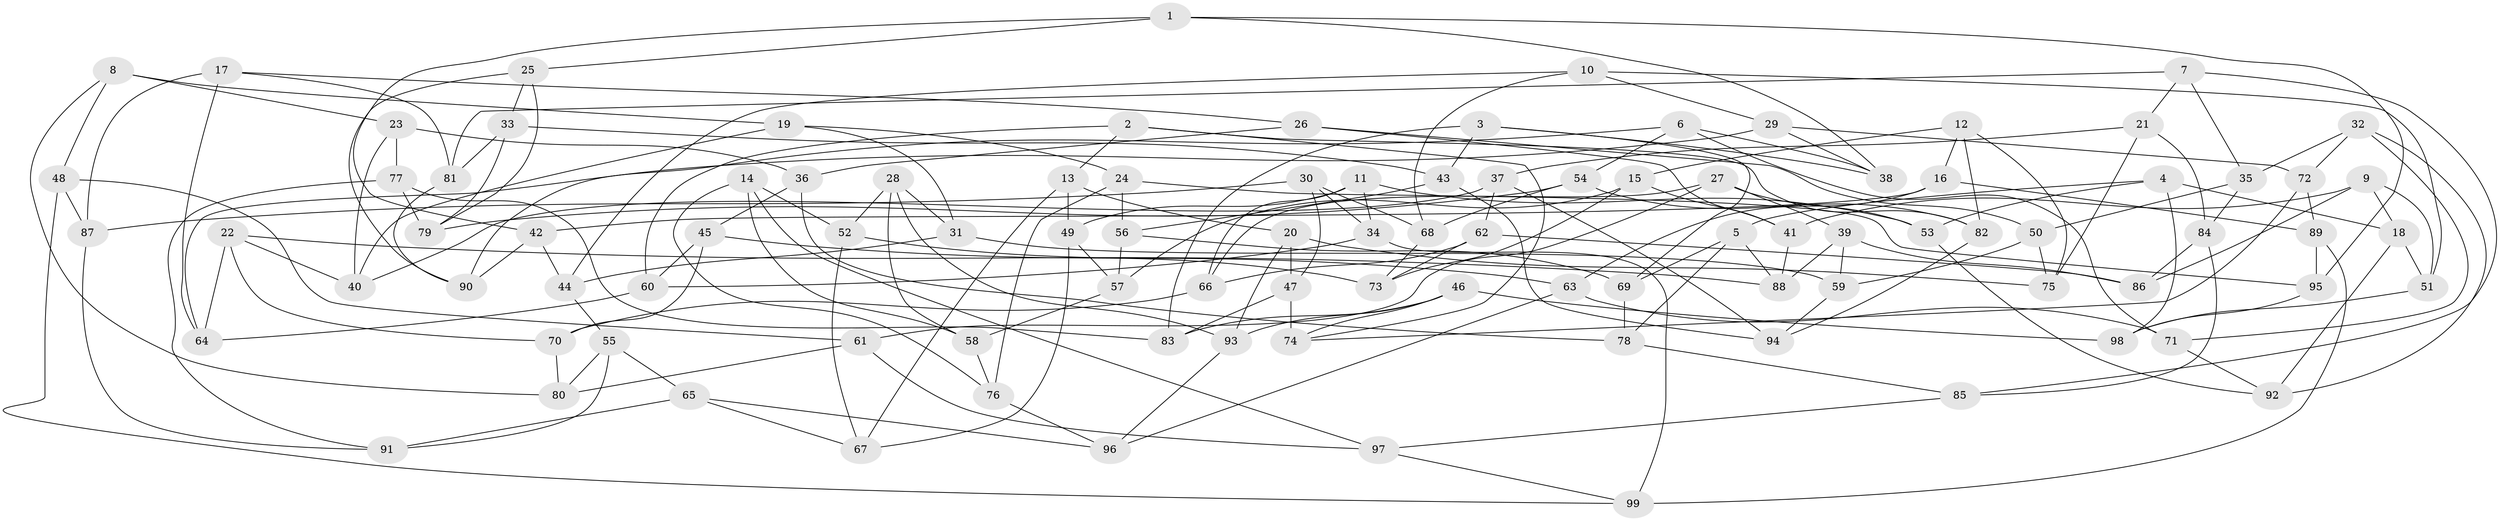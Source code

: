 // coarse degree distribution, {6: 0.4915254237288136, 4: 0.3389830508474576, 5: 0.15254237288135594, 3: 0.01694915254237288}
// Generated by graph-tools (version 1.1) at 2025/42/03/06/25 10:42:18]
// undirected, 99 vertices, 198 edges
graph export_dot {
graph [start="1"]
  node [color=gray90,style=filled];
  1;
  2;
  3;
  4;
  5;
  6;
  7;
  8;
  9;
  10;
  11;
  12;
  13;
  14;
  15;
  16;
  17;
  18;
  19;
  20;
  21;
  22;
  23;
  24;
  25;
  26;
  27;
  28;
  29;
  30;
  31;
  32;
  33;
  34;
  35;
  36;
  37;
  38;
  39;
  40;
  41;
  42;
  43;
  44;
  45;
  46;
  47;
  48;
  49;
  50;
  51;
  52;
  53;
  54;
  55;
  56;
  57;
  58;
  59;
  60;
  61;
  62;
  63;
  64;
  65;
  66;
  67;
  68;
  69;
  70;
  71;
  72;
  73;
  74;
  75;
  76;
  77;
  78;
  79;
  80;
  81;
  82;
  83;
  84;
  85;
  86;
  87;
  88;
  89;
  90;
  91;
  92;
  93;
  94;
  95;
  96;
  97;
  98;
  99;
  1 -- 25;
  1 -- 38;
  1 -- 42;
  1 -- 95;
  2 -- 60;
  2 -- 82;
  2 -- 13;
  2 -- 74;
  3 -- 69;
  3 -- 43;
  3 -- 38;
  3 -- 83;
  4 -- 98;
  4 -- 53;
  4 -- 18;
  4 -- 5;
  5 -- 88;
  5 -- 69;
  5 -- 78;
  6 -- 71;
  6 -- 90;
  6 -- 38;
  6 -- 54;
  7 -- 35;
  7 -- 85;
  7 -- 21;
  7 -- 81;
  8 -- 19;
  8 -- 48;
  8 -- 80;
  8 -- 23;
  9 -- 51;
  9 -- 18;
  9 -- 41;
  9 -- 86;
  10 -- 44;
  10 -- 51;
  10 -- 68;
  10 -- 29;
  11 -- 34;
  11 -- 53;
  11 -- 66;
  11 -- 49;
  12 -- 82;
  12 -- 75;
  12 -- 16;
  12 -- 15;
  13 -- 20;
  13 -- 67;
  13 -- 49;
  14 -- 52;
  14 -- 58;
  14 -- 76;
  14 -- 97;
  15 -- 41;
  15 -- 57;
  15 -- 73;
  16 -- 42;
  16 -- 89;
  16 -- 63;
  17 -- 87;
  17 -- 81;
  17 -- 26;
  17 -- 64;
  18 -- 51;
  18 -- 92;
  19 -- 40;
  19 -- 31;
  19 -- 24;
  20 -- 93;
  20 -- 75;
  20 -- 47;
  21 -- 84;
  21 -- 37;
  21 -- 75;
  22 -- 88;
  22 -- 64;
  22 -- 40;
  22 -- 70;
  23 -- 77;
  23 -- 40;
  23 -- 36;
  24 -- 56;
  24 -- 76;
  24 -- 95;
  25 -- 79;
  25 -- 90;
  25 -- 33;
  26 -- 41;
  26 -- 36;
  26 -- 50;
  27 -- 53;
  27 -- 39;
  27 -- 61;
  27 -- 66;
  28 -- 93;
  28 -- 31;
  28 -- 52;
  28 -- 58;
  29 -- 38;
  29 -- 72;
  29 -- 64;
  30 -- 87;
  30 -- 68;
  30 -- 47;
  30 -- 34;
  31 -- 44;
  31 -- 59;
  32 -- 71;
  32 -- 35;
  32 -- 92;
  32 -- 72;
  33 -- 43;
  33 -- 79;
  33 -- 81;
  34 -- 99;
  34 -- 60;
  35 -- 50;
  35 -- 84;
  36 -- 78;
  36 -- 45;
  37 -- 62;
  37 -- 94;
  37 -- 40;
  39 -- 88;
  39 -- 59;
  39 -- 86;
  41 -- 88;
  42 -- 44;
  42 -- 90;
  43 -- 94;
  43 -- 56;
  44 -- 55;
  45 -- 60;
  45 -- 63;
  45 -- 70;
  46 -- 93;
  46 -- 74;
  46 -- 98;
  46 -- 83;
  47 -- 74;
  47 -- 83;
  48 -- 61;
  48 -- 99;
  48 -- 87;
  49 -- 57;
  49 -- 67;
  50 -- 75;
  50 -- 59;
  51 -- 98;
  52 -- 73;
  52 -- 67;
  53 -- 92;
  54 -- 68;
  54 -- 82;
  54 -- 79;
  55 -- 80;
  55 -- 65;
  55 -- 91;
  56 -- 69;
  56 -- 57;
  57 -- 58;
  58 -- 76;
  59 -- 94;
  60 -- 64;
  61 -- 80;
  61 -- 97;
  62 -- 73;
  62 -- 66;
  62 -- 86;
  63 -- 96;
  63 -- 71;
  65 -- 91;
  65 -- 67;
  65 -- 96;
  66 -- 70;
  68 -- 73;
  69 -- 78;
  70 -- 80;
  71 -- 92;
  72 -- 74;
  72 -- 89;
  76 -- 96;
  77 -- 79;
  77 -- 83;
  77 -- 91;
  78 -- 85;
  81 -- 90;
  82 -- 94;
  84 -- 85;
  84 -- 86;
  85 -- 97;
  87 -- 91;
  89 -- 95;
  89 -- 99;
  93 -- 96;
  95 -- 98;
  97 -- 99;
}

